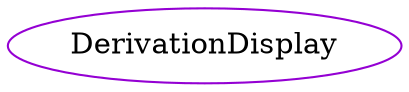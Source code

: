 digraph derivationdisplay{
DerivationDisplay	[shape=oval, color=darkviolet, label="DerivationDisplay"];
}
